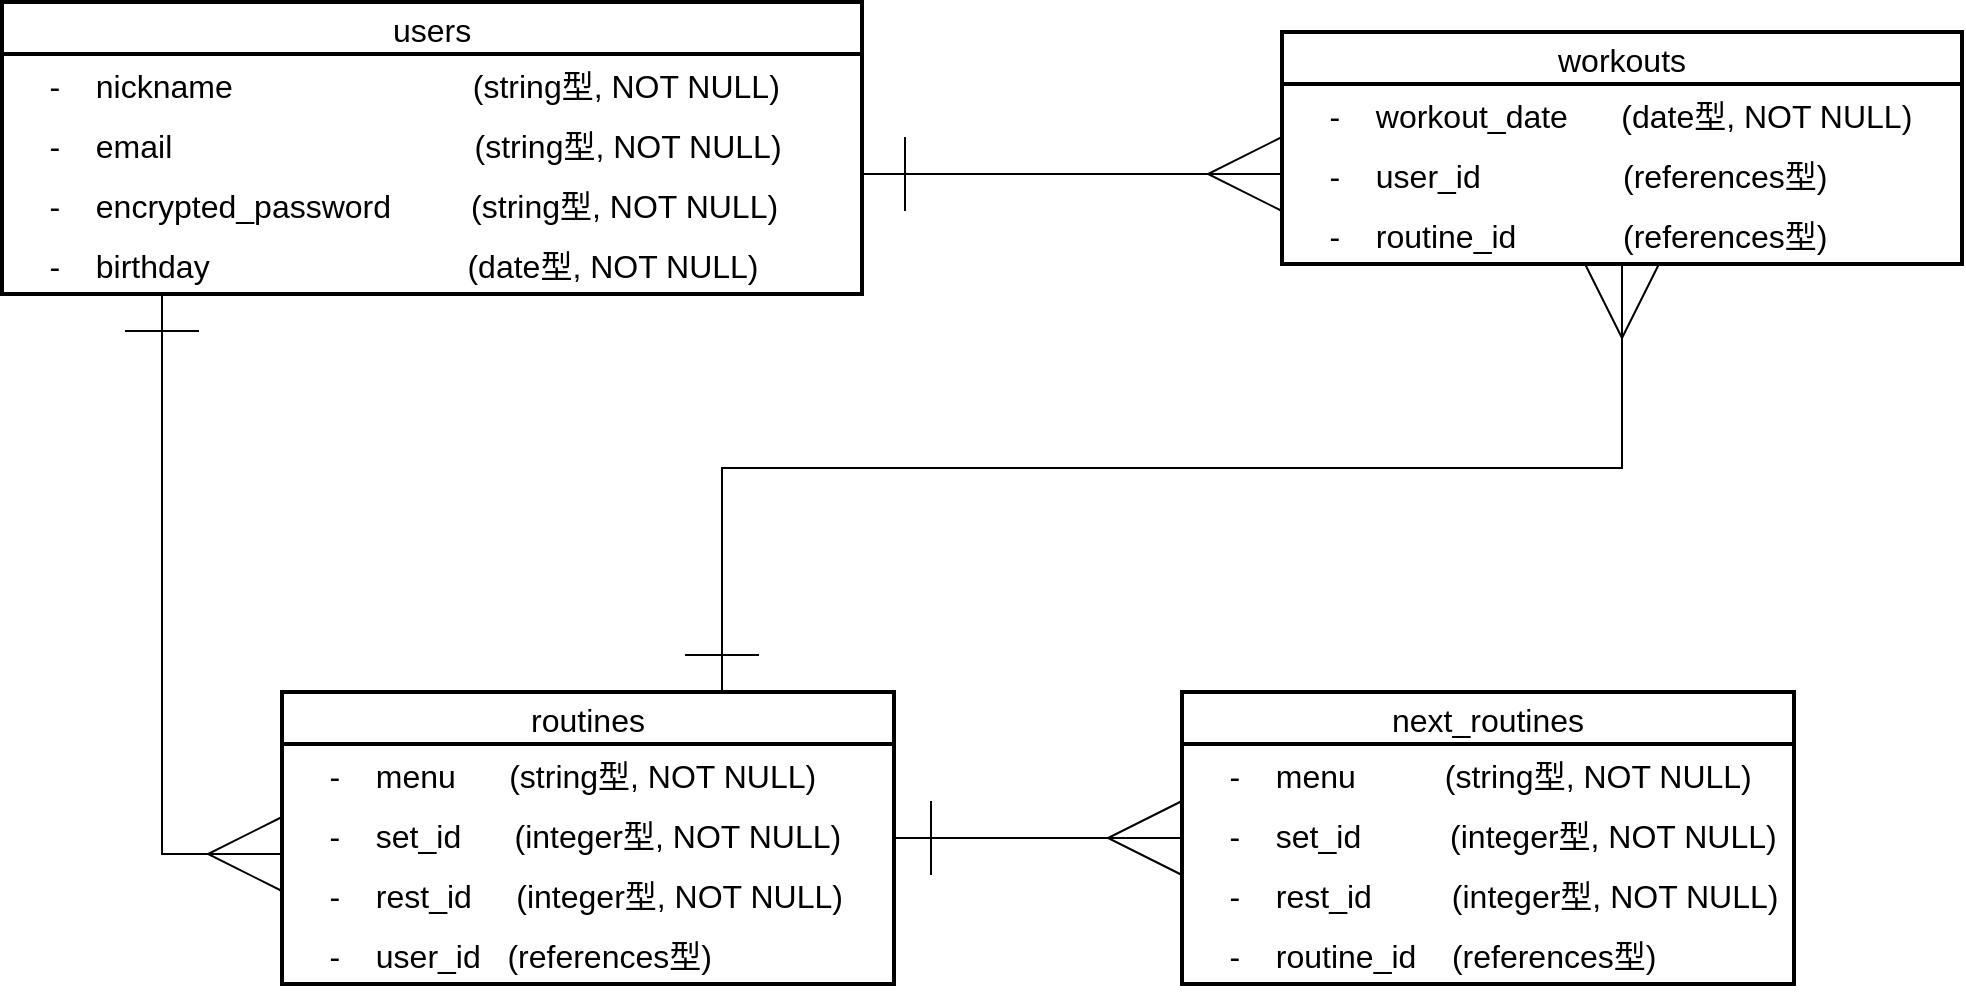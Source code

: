 <mxfile>
    <diagram id="pS_tnfgD9UxLwJYvYZDW" name="ページ1">
        <mxGraphModel dx="774" dy="557" grid="1" gridSize="10" guides="1" tooltips="1" connect="1" arrows="1" fold="1" page="1" pageScale="1" pageWidth="827" pageHeight="1169" math="0" shadow="0">
            <root>
                <mxCell id="0"/>
                <mxCell id="1" parent="0"/>
                <mxCell id="2" value="users" style="swimlane;fontStyle=0;childLayout=stackLayout;horizontal=1;startSize=26;horizontalStack=0;resizeParent=1;resizeParentMax=0;resizeLast=0;collapsible=1;marginBottom=0;align=center;fontSize=16;strokeWidth=2;" parent="1" vertex="1">
                    <mxGeometry x="100" y="125" width="430" height="146" as="geometry"/>
                </mxCell>
                <mxCell id="4" value="    -    nickname                           (string型, NOT NULL)" style="text;strokeColor=none;fillColor=none;spacingLeft=4;spacingRight=4;overflow=hidden;rotatable=0;points=[[0,0.5],[1,0.5]];portConstraint=eastwest;fontSize=16;strokeWidth=2;" parent="2" vertex="1">
                    <mxGeometry y="26" width="430" height="30" as="geometry"/>
                </mxCell>
                <mxCell id="14" value="    -    email                                  (string型, NOT NULL)" style="text;strokeColor=none;fillColor=none;spacingLeft=4;spacingRight=4;overflow=hidden;rotatable=0;points=[[0,0.5],[1,0.5]];portConstraint=eastwest;fontSize=16;strokeWidth=2;" parent="2" vertex="1">
                    <mxGeometry y="56" width="430" height="30" as="geometry"/>
                </mxCell>
                <mxCell id="15" value="    -    encrypted_password         (string型, NOT NULL)" style="text;strokeColor=none;fillColor=none;spacingLeft=4;spacingRight=4;overflow=hidden;rotatable=0;points=[[0,0.5],[1,0.5]];portConstraint=eastwest;fontSize=16;strokeWidth=2;" parent="2" vertex="1">
                    <mxGeometry y="86" width="430" height="30" as="geometry"/>
                </mxCell>
                <mxCell id="16" value="    -    birthday                             (date型, NOT NULL)" style="text;strokeColor=none;fillColor=none;spacingLeft=4;spacingRight=4;overflow=hidden;rotatable=0;points=[[0,0.5],[1,0.5]];portConstraint=eastwest;fontSize=16;strokeWidth=2;" parent="2" vertex="1">
                    <mxGeometry y="116" width="430" height="30" as="geometry"/>
                </mxCell>
                <mxCell id="44" style="edgeStyle=orthogonalEdgeStyle;rounded=0;orthogonalLoop=1;jettySize=auto;html=1;exitX=0.5;exitY=1;exitDx=0;exitDy=0;fontSize=16;startArrow=ERmany;startFill=0;endArrow=ERone;endFill=0;startSize=35;endSize=35;targetPerimeterSpacing=0;" parent="1" source="17" edge="1">
                    <mxGeometry relative="1" as="geometry">
                        <mxPoint x="460" y="470" as="targetPoint"/>
                        <Array as="points">
                            <mxPoint x="910" y="358"/>
                            <mxPoint x="460" y="358"/>
                        </Array>
                    </mxGeometry>
                </mxCell>
                <mxCell id="17" value="workouts" style="swimlane;fontStyle=0;childLayout=stackLayout;horizontal=1;startSize=26;horizontalStack=0;resizeParent=1;resizeParentMax=0;resizeLast=0;collapsible=1;marginBottom=0;align=center;fontSize=16;strokeWidth=2;" parent="1" vertex="1">
                    <mxGeometry x="740" y="140" width="340" height="116" as="geometry"/>
                </mxCell>
                <mxCell id="18" value="    -    workout_date      (date型, NOT NULL)" style="text;strokeColor=none;fillColor=none;spacingLeft=4;spacingRight=4;overflow=hidden;rotatable=0;points=[[0,0.5],[1,0.5]];portConstraint=eastwest;fontSize=16;strokeWidth=2;" parent="17" vertex="1">
                    <mxGeometry y="26" width="340" height="30" as="geometry"/>
                </mxCell>
                <mxCell id="22" value="    -    user_id                (references型)" style="text;strokeColor=none;fillColor=none;spacingLeft=4;spacingRight=4;overflow=hidden;rotatable=0;points=[[0,0.5],[1,0.5]];portConstraint=eastwest;fontSize=16;strokeWidth=2;" parent="17" vertex="1">
                    <mxGeometry y="56" width="340" height="30" as="geometry"/>
                </mxCell>
                <mxCell id="21" value="    -    routine_id            (references型)" style="text;strokeColor=none;fillColor=none;spacingLeft=4;spacingRight=4;overflow=hidden;rotatable=0;points=[[0,0.5],[1,0.5]];portConstraint=eastwest;fontSize=16;strokeWidth=2;" parent="17" vertex="1">
                    <mxGeometry y="86" width="340" height="30" as="geometry"/>
                </mxCell>
                <mxCell id="39" style="edgeStyle=orthogonalEdgeStyle;rounded=0;orthogonalLoop=1;jettySize=auto;html=1;fontSize=16;endArrow=ERone;endFill=0;startArrow=ERmany;startFill=0;targetPerimeterSpacing=0;endSize=35;startSize=35;" parent="1" edge="1">
                    <mxGeometry relative="1" as="geometry">
                        <mxPoint x="180" y="271" as="targetPoint"/>
                        <mxPoint x="240" y="551" as="sourcePoint"/>
                        <Array as="points">
                            <mxPoint x="180" y="551"/>
                            <mxPoint x="180" y="271"/>
                        </Array>
                    </mxGeometry>
                </mxCell>
                <mxCell id="25" value="routines" style="swimlane;fontStyle=0;childLayout=stackLayout;horizontal=1;startSize=26;horizontalStack=0;resizeParent=1;resizeParentMax=0;resizeLast=0;collapsible=1;marginBottom=0;align=center;fontSize=16;strokeWidth=2;" parent="1" vertex="1">
                    <mxGeometry x="240" y="470" width="306" height="146" as="geometry"/>
                </mxCell>
                <mxCell id="26" value="    -    menu      (string型, NOT NULL)" style="text;strokeColor=none;fillColor=none;spacingLeft=4;spacingRight=4;overflow=hidden;rotatable=0;points=[[0,0.5],[1,0.5]];portConstraint=eastwest;fontSize=16;strokeWidth=2;" parent="25" vertex="1">
                    <mxGeometry y="26" width="306" height="30" as="geometry"/>
                </mxCell>
                <mxCell id="29" value="    -    set_id      (integer型, NOT NULL)" style="text;strokeColor=none;fillColor=none;spacingLeft=4;spacingRight=4;overflow=hidden;rotatable=0;points=[[0,0.5],[1,0.5]];portConstraint=eastwest;fontSize=16;strokeWidth=2;" parent="25" vertex="1">
                    <mxGeometry y="56" width="306" height="30" as="geometry"/>
                </mxCell>
                <mxCell id="30" value="    -    rest_id     (integer型, NOT NULL)" style="text;strokeColor=none;fillColor=none;spacingLeft=4;spacingRight=4;overflow=hidden;rotatable=0;points=[[0,0.5],[1,0.5]];portConstraint=eastwest;fontSize=16;strokeWidth=2;" parent="25" vertex="1">
                    <mxGeometry y="86" width="306" height="30" as="geometry"/>
                </mxCell>
                <mxCell id="31" value="    -    user_id   (references型)" style="text;strokeColor=none;fillColor=none;spacingLeft=4;spacingRight=4;overflow=hidden;rotatable=0;points=[[0,0.5],[1,0.5]];portConstraint=eastwest;fontSize=16;strokeWidth=2;" parent="25" vertex="1">
                    <mxGeometry y="116" width="306" height="30" as="geometry"/>
                </mxCell>
                <mxCell id="46" style="edgeStyle=orthogonalEdgeStyle;rounded=0;orthogonalLoop=1;jettySize=auto;html=1;exitX=0;exitY=0.5;exitDx=0;exitDy=0;fontSize=16;startArrow=ERmany;startFill=0;endArrow=ERone;endFill=0;startSize=35;endSize=35;targetPerimeterSpacing=0;entryX=1;entryY=0.5;entryDx=0;entryDy=0;" parent="1" source="32" target="25" edge="1">
                    <mxGeometry relative="1" as="geometry">
                        <mxPoint x="550" y="543" as="targetPoint"/>
                    </mxGeometry>
                </mxCell>
                <mxCell id="32" value="next_routines" style="swimlane;fontStyle=0;childLayout=stackLayout;horizontal=1;startSize=26;horizontalStack=0;resizeParent=1;resizeParentMax=0;resizeLast=0;collapsible=1;marginBottom=0;align=center;fontSize=16;strokeWidth=2;" parent="1" vertex="1">
                    <mxGeometry x="690" y="470" width="306" height="146" as="geometry"/>
                </mxCell>
                <mxCell id="33" value="    -    menu          (string型, NOT NULL)" style="text;strokeColor=none;fillColor=none;spacingLeft=4;spacingRight=4;overflow=hidden;rotatable=0;points=[[0,0.5],[1,0.5]];portConstraint=eastwest;fontSize=16;strokeWidth=2;" parent="32" vertex="1">
                    <mxGeometry y="26" width="306" height="30" as="geometry"/>
                </mxCell>
                <mxCell id="34" value="    -    set_id          (integer型, NOT NULL)" style="text;strokeColor=none;fillColor=none;spacingLeft=4;spacingRight=4;overflow=hidden;rotatable=0;points=[[0,0.5],[1,0.5]];portConstraint=eastwest;fontSize=16;strokeWidth=2;" parent="32" vertex="1">
                    <mxGeometry y="56" width="306" height="30" as="geometry"/>
                </mxCell>
                <mxCell id="35" value="    -    rest_id         (integer型, NOT NULL)" style="text;strokeColor=none;fillColor=none;spacingLeft=4;spacingRight=4;overflow=hidden;rotatable=0;points=[[0,0.5],[1,0.5]];portConstraint=eastwest;fontSize=16;strokeWidth=2;" parent="32" vertex="1">
                    <mxGeometry y="86" width="306" height="30" as="geometry"/>
                </mxCell>
                <mxCell id="36" value="    -    routine_id    (references型)" style="text;strokeColor=none;fillColor=none;spacingLeft=4;spacingRight=4;overflow=hidden;rotatable=0;points=[[0,0.5],[1,0.5]];portConstraint=eastwest;fontSize=16;strokeWidth=2;" parent="32" vertex="1">
                    <mxGeometry y="116" width="306" height="30" as="geometry"/>
                </mxCell>
                <mxCell id="41" style="edgeStyle=orthogonalEdgeStyle;rounded=0;orthogonalLoop=1;jettySize=auto;html=1;fontSize=16;startArrow=ERmany;startFill=0;endArrow=ERone;endFill=0;startSize=35;endSize=35;targetPerimeterSpacing=0;" parent="1" edge="1">
                    <mxGeometry relative="1" as="geometry">
                        <mxPoint x="570" y="211" as="targetPoint"/>
                        <Array as="points">
                            <mxPoint x="530" y="211"/>
                            <mxPoint x="530" y="211"/>
                        </Array>
                        <mxPoint x="740" y="211" as="sourcePoint"/>
                    </mxGeometry>
                </mxCell>
            </root>
        </mxGraphModel>
    </diagram>
</mxfile>